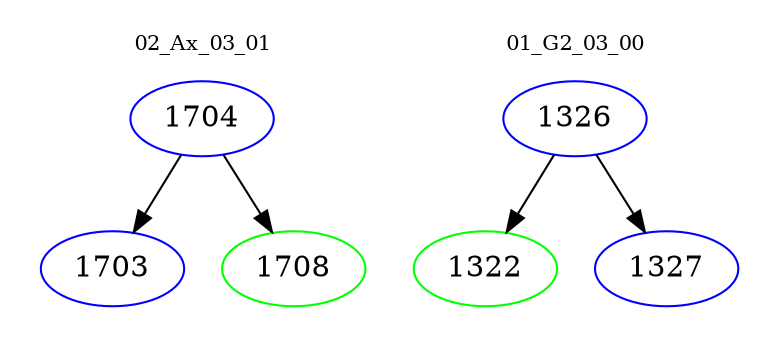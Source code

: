 digraph{
subgraph cluster_0 {
color = white
label = "02_Ax_03_01";
fontsize=10;
T0_1704 [label="1704", color="blue"]
T0_1704 -> T0_1703 [color="black"]
T0_1703 [label="1703", color="blue"]
T0_1704 -> T0_1708 [color="black"]
T0_1708 [label="1708", color="green"]
}
subgraph cluster_1 {
color = white
label = "01_G2_03_00";
fontsize=10;
T1_1326 [label="1326", color="blue"]
T1_1326 -> T1_1322 [color="black"]
T1_1322 [label="1322", color="green"]
T1_1326 -> T1_1327 [color="black"]
T1_1327 [label="1327", color="blue"]
}
}
